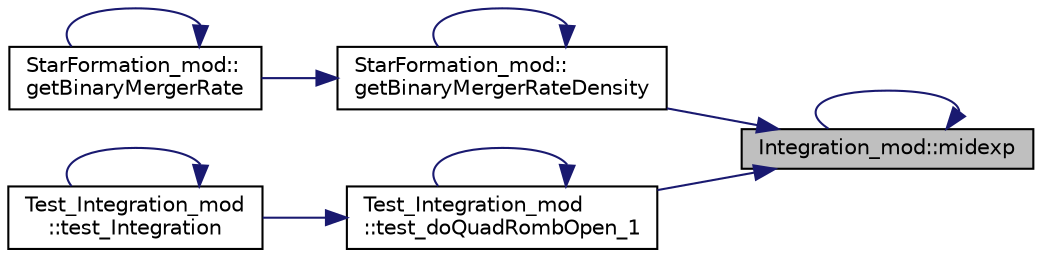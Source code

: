 digraph "Integration_mod::midexp"
{
 // LATEX_PDF_SIZE
  edge [fontname="Helvetica",fontsize="10",labelfontname="Helvetica",labelfontsize="10"];
  node [fontname="Helvetica",fontsize="10",shape=record];
  rankdir="RL";
  Node1 [label="Integration_mod::midexp",height=0.2,width=0.4,color="black", fillcolor="grey75", style="filled", fontcolor="black",tooltip="Return the refinement of the integration of an exponentially-decaying function on a semi-infinite...."];
  Node1 -> Node2 [dir="back",color="midnightblue",fontsize="10",style="solid",fontname="Helvetica"];
  Node2 [label="StarFormation_mod::\lgetBinaryMergerRateDensity",height=0.2,width=0.4,color="black", fillcolor="white", style="filled",URL="$namespaceStarFormation__mod.html#a05261e0606d7fc217cbea2b438513c7c",tooltip=" "];
  Node2 -> Node3 [dir="back",color="midnightblue",fontsize="10",style="solid",fontname="Helvetica"];
  Node3 [label="StarFormation_mod::\lgetBinaryMergerRate",height=0.2,width=0.4,color="black", fillcolor="white", style="filled",URL="$namespaceStarFormation__mod.html#a1178a8944618354940abf55f50c67bb8",tooltip=" "];
  Node3 -> Node3 [dir="back",color="midnightblue",fontsize="10",style="solid",fontname="Helvetica"];
  Node2 -> Node2 [dir="back",color="midnightblue",fontsize="10",style="solid",fontname="Helvetica"];
  Node1 -> Node1 [dir="back",color="midnightblue",fontsize="10",style="solid",fontname="Helvetica"];
  Node1 -> Node4 [dir="back",color="midnightblue",fontsize="10",style="solid",fontname="Helvetica"];
  Node4 [label="Test_Integration_mod\l::test_doQuadRombOpen_1",height=0.2,width=0.4,color="black", fillcolor="white", style="filled",URL="$namespaceTest__Integration__mod.html#a9ba4b1b6772595edd56de4d4791f3c41",tooltip=" "];
  Node4 -> Node4 [dir="back",color="midnightblue",fontsize="10",style="solid",fontname="Helvetica"];
  Node4 -> Node5 [dir="back",color="midnightblue",fontsize="10",style="solid",fontname="Helvetica"];
  Node5 [label="Test_Integration_mod\l::test_Integration",height=0.2,width=0.4,color="black", fillcolor="white", style="filled",URL="$namespaceTest__Integration__mod.html#a8e33a4c60233939485aa1c567b01c14d",tooltip=" "];
  Node5 -> Node5 [dir="back",color="midnightblue",fontsize="10",style="solid",fontname="Helvetica"];
}
